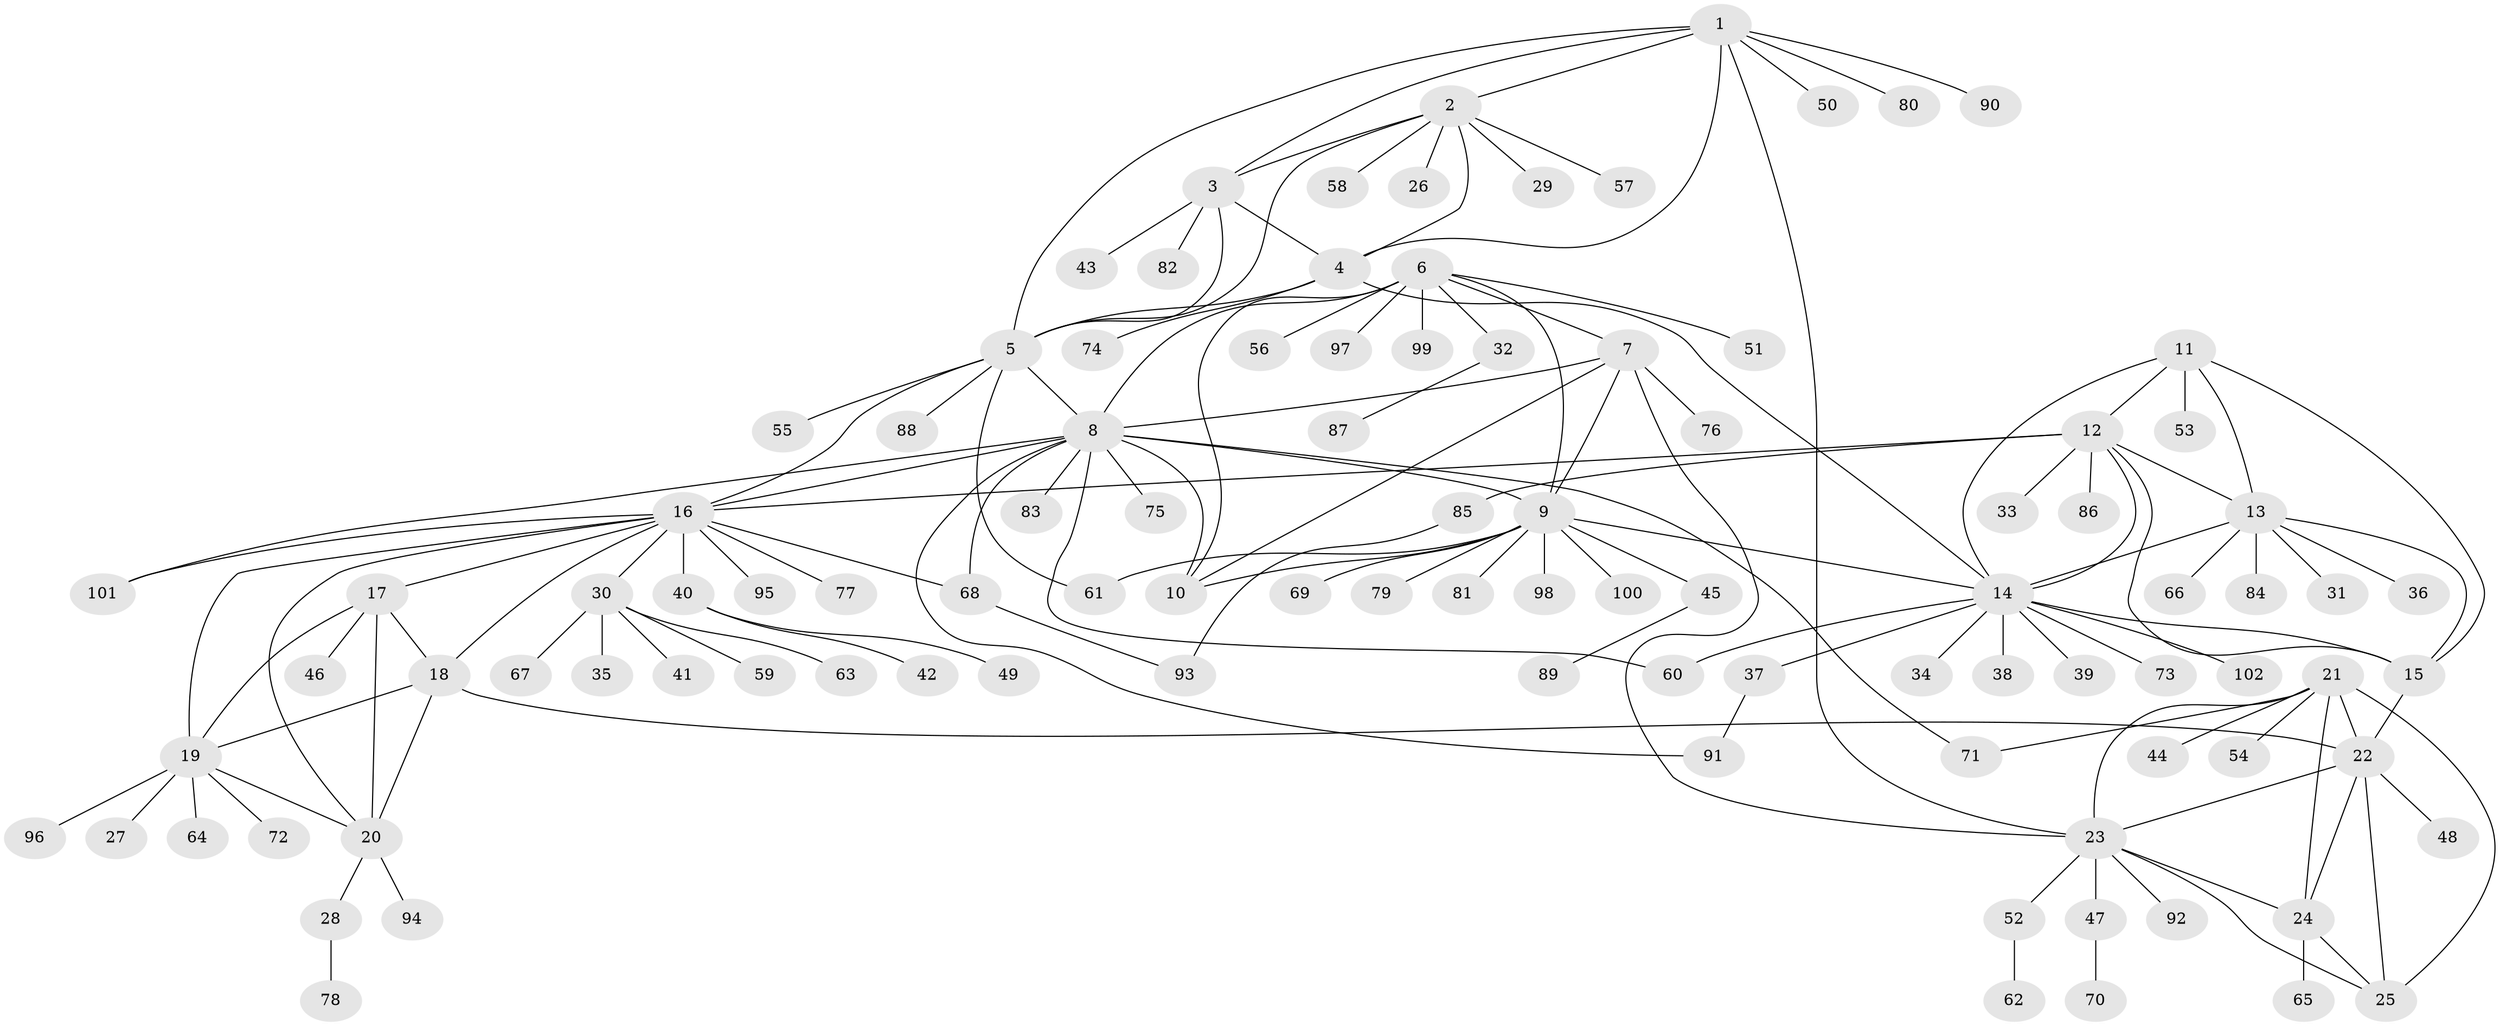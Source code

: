 // coarse degree distribution, {1: 0.36666666666666664, 5: 0.1, 2: 0.23333333333333334, 6: 0.06666666666666667, 9: 0.03333333333333333, 4: 0.06666666666666667, 3: 0.06666666666666667, 10: 0.03333333333333333, 7: 0.03333333333333333}
// Generated by graph-tools (version 1.1) at 2025/37/03/04/25 23:37:51]
// undirected, 102 vertices, 144 edges
graph export_dot {
  node [color=gray90,style=filled];
  1;
  2;
  3;
  4;
  5;
  6;
  7;
  8;
  9;
  10;
  11;
  12;
  13;
  14;
  15;
  16;
  17;
  18;
  19;
  20;
  21;
  22;
  23;
  24;
  25;
  26;
  27;
  28;
  29;
  30;
  31;
  32;
  33;
  34;
  35;
  36;
  37;
  38;
  39;
  40;
  41;
  42;
  43;
  44;
  45;
  46;
  47;
  48;
  49;
  50;
  51;
  52;
  53;
  54;
  55;
  56;
  57;
  58;
  59;
  60;
  61;
  62;
  63;
  64;
  65;
  66;
  67;
  68;
  69;
  70;
  71;
  72;
  73;
  74;
  75;
  76;
  77;
  78;
  79;
  80;
  81;
  82;
  83;
  84;
  85;
  86;
  87;
  88;
  89;
  90;
  91;
  92;
  93;
  94;
  95;
  96;
  97;
  98;
  99;
  100;
  101;
  102;
  1 -- 2;
  1 -- 3;
  1 -- 4;
  1 -- 5;
  1 -- 23;
  1 -- 50;
  1 -- 80;
  1 -- 90;
  2 -- 3;
  2 -- 4;
  2 -- 5;
  2 -- 26;
  2 -- 29;
  2 -- 57;
  2 -- 58;
  3 -- 4;
  3 -- 5;
  3 -- 43;
  3 -- 82;
  4 -- 5;
  4 -- 14;
  4 -- 74;
  5 -- 8;
  5 -- 16;
  5 -- 55;
  5 -- 61;
  5 -- 88;
  6 -- 7;
  6 -- 8;
  6 -- 9;
  6 -- 10;
  6 -- 32;
  6 -- 51;
  6 -- 56;
  6 -- 97;
  6 -- 99;
  7 -- 8;
  7 -- 9;
  7 -- 10;
  7 -- 23;
  7 -- 76;
  8 -- 9;
  8 -- 10;
  8 -- 16;
  8 -- 60;
  8 -- 68;
  8 -- 71;
  8 -- 75;
  8 -- 83;
  8 -- 91;
  8 -- 101;
  9 -- 10;
  9 -- 14;
  9 -- 45;
  9 -- 61;
  9 -- 69;
  9 -- 79;
  9 -- 81;
  9 -- 98;
  9 -- 100;
  11 -- 12;
  11 -- 13;
  11 -- 14;
  11 -- 15;
  11 -- 53;
  12 -- 13;
  12 -- 14;
  12 -- 15;
  12 -- 16;
  12 -- 33;
  12 -- 85;
  12 -- 86;
  13 -- 14;
  13 -- 15;
  13 -- 31;
  13 -- 36;
  13 -- 66;
  13 -- 84;
  14 -- 15;
  14 -- 34;
  14 -- 37;
  14 -- 38;
  14 -- 39;
  14 -- 60;
  14 -- 73;
  14 -- 102;
  15 -- 22;
  16 -- 17;
  16 -- 18;
  16 -- 19;
  16 -- 20;
  16 -- 30;
  16 -- 40;
  16 -- 68;
  16 -- 77;
  16 -- 95;
  16 -- 101;
  17 -- 18;
  17 -- 19;
  17 -- 20;
  17 -- 46;
  18 -- 19;
  18 -- 20;
  18 -- 22;
  19 -- 20;
  19 -- 27;
  19 -- 64;
  19 -- 72;
  19 -- 96;
  20 -- 28;
  20 -- 94;
  21 -- 22;
  21 -- 23;
  21 -- 24;
  21 -- 25;
  21 -- 44;
  21 -- 54;
  21 -- 71;
  22 -- 23;
  22 -- 24;
  22 -- 25;
  22 -- 48;
  23 -- 24;
  23 -- 25;
  23 -- 47;
  23 -- 52;
  23 -- 92;
  24 -- 25;
  24 -- 65;
  28 -- 78;
  30 -- 35;
  30 -- 41;
  30 -- 59;
  30 -- 63;
  30 -- 67;
  32 -- 87;
  37 -- 91;
  40 -- 42;
  40 -- 49;
  45 -- 89;
  47 -- 70;
  52 -- 62;
  68 -- 93;
  85 -- 93;
}
